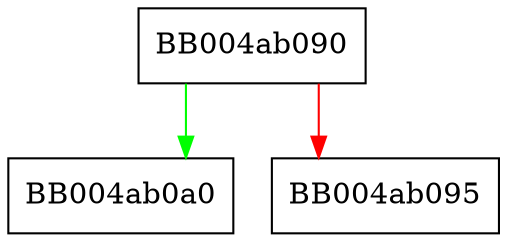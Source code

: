 digraph ssl_ctx_srp_ctx_free_intern {
  node [shape="box"];
  graph [splines=ortho];
  BB004ab090 -> BB004ab0a0 [color="green"];
  BB004ab090 -> BB004ab095 [color="red"];
}